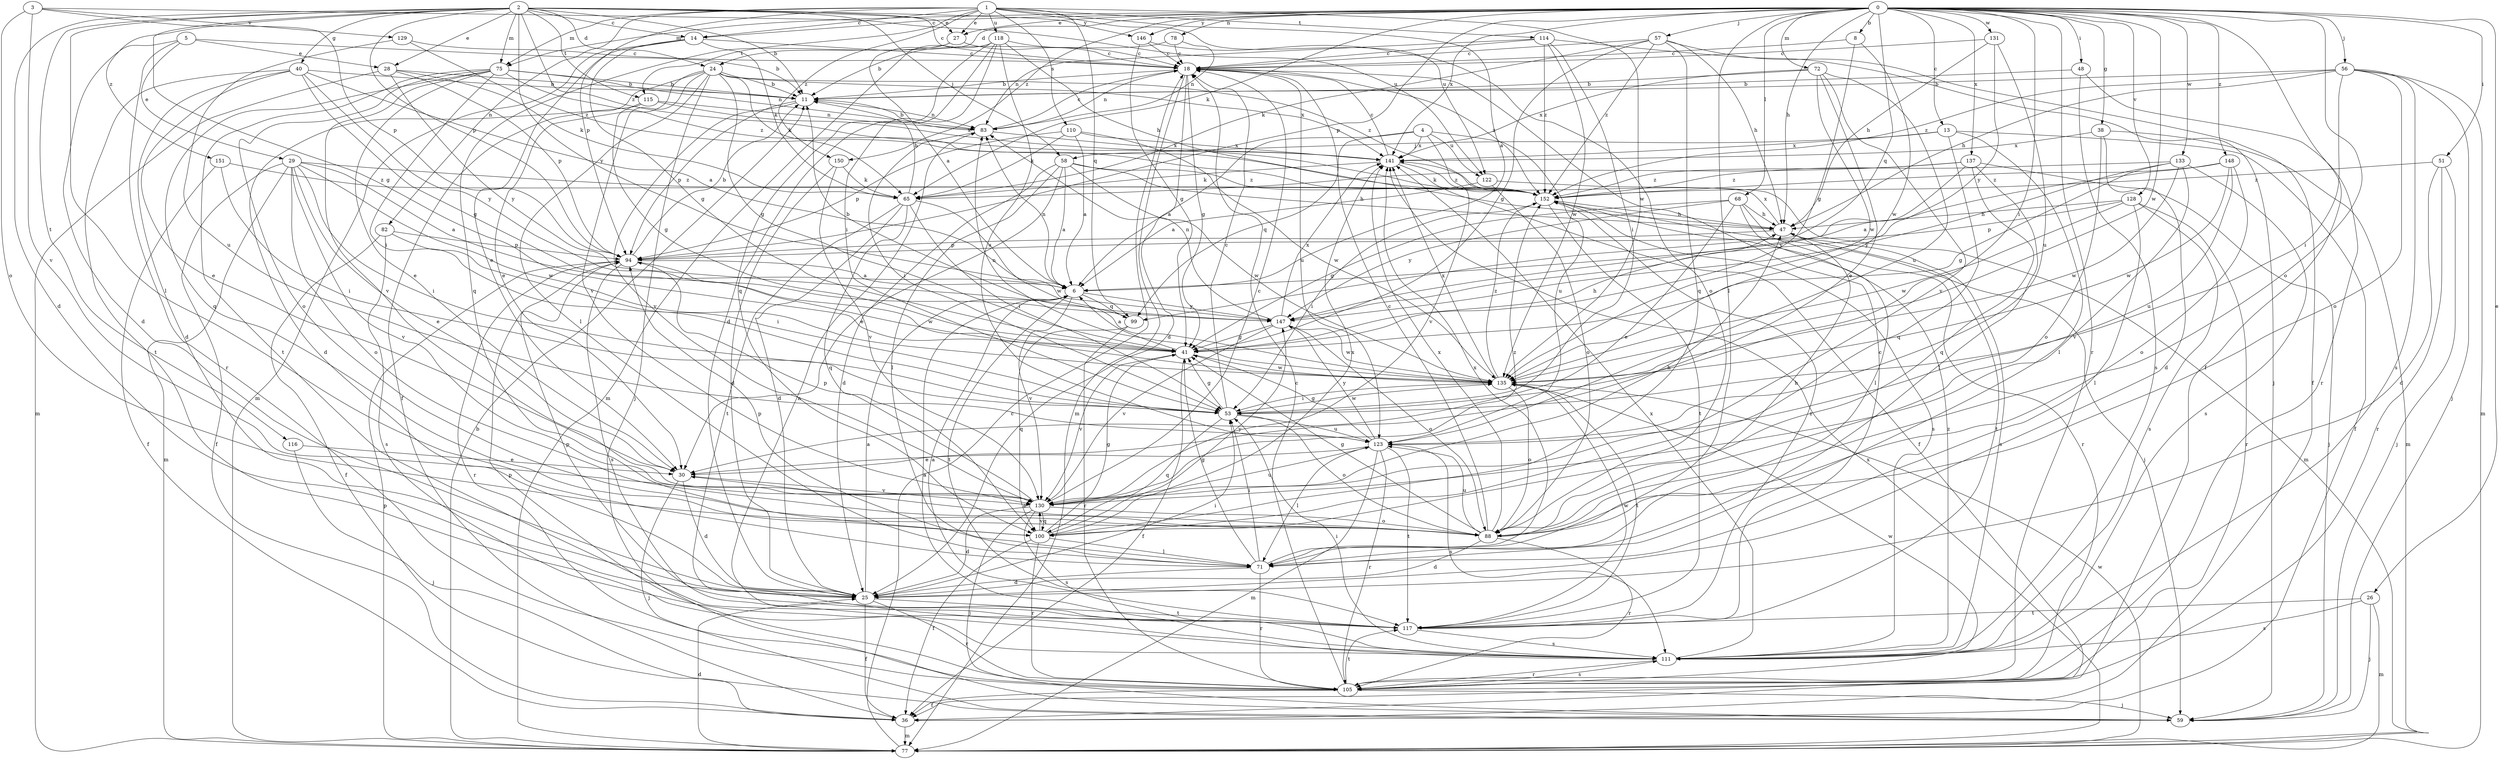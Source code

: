 strict digraph  {
0;
1;
2;
3;
4;
5;
6;
8;
11;
13;
14;
18;
24;
25;
26;
27;
28;
29;
30;
36;
38;
40;
41;
47;
48;
51;
53;
56;
57;
58;
59;
65;
68;
71;
72;
75;
77;
78;
82;
83;
88;
94;
99;
100;
105;
110;
111;
114;
115;
116;
117;
118;
122;
123;
128;
129;
130;
131;
133;
135;
137;
141;
146;
147;
148;
150;
151;
152;
0 -> 8  [label=b];
0 -> 13  [label=c];
0 -> 14  [label=c];
0 -> 24  [label=d];
0 -> 26  [label=e];
0 -> 27  [label=e];
0 -> 36  [label=f];
0 -> 38  [label=g];
0 -> 47  [label=h];
0 -> 48  [label=i];
0 -> 51  [label=i];
0 -> 53  [label=i];
0 -> 56  [label=j];
0 -> 57  [label=j];
0 -> 65  [label=k];
0 -> 68  [label=l];
0 -> 71  [label=l];
0 -> 72  [label=m];
0 -> 75  [label=m];
0 -> 78  [label=n];
0 -> 88  [label=o];
0 -> 94  [label=p];
0 -> 99  [label=q];
0 -> 105  [label=r];
0 -> 128  [label=v];
0 -> 131  [label=w];
0 -> 133  [label=w];
0 -> 135  [label=w];
0 -> 137  [label=x];
0 -> 141  [label=x];
0 -> 146  [label=y];
0 -> 148  [label=z];
0 -> 150  [label=z];
1 -> 6  [label=a];
1 -> 14  [label=c];
1 -> 27  [label=e];
1 -> 75  [label=m];
1 -> 82  [label=n];
1 -> 94  [label=p];
1 -> 99  [label=q];
1 -> 110  [label=s];
1 -> 114  [label=t];
1 -> 115  [label=t];
1 -> 118  [label=u];
1 -> 122  [label=u];
1 -> 135  [label=w];
1 -> 150  [label=z];
2 -> 11  [label=b];
2 -> 14  [label=c];
2 -> 18  [label=c];
2 -> 24  [label=d];
2 -> 25  [label=d];
2 -> 27  [label=e];
2 -> 28  [label=e];
2 -> 40  [label=g];
2 -> 41  [label=g];
2 -> 58  [label=j];
2 -> 71  [label=l];
2 -> 75  [label=m];
2 -> 94  [label=p];
2 -> 115  [label=t];
2 -> 116  [label=t];
2 -> 146  [label=y];
2 -> 147  [label=y];
2 -> 151  [label=z];
2 -> 152  [label=z];
3 -> 88  [label=o];
3 -> 94  [label=p];
3 -> 122  [label=u];
3 -> 129  [label=v];
3 -> 130  [label=v];
4 -> 6  [label=a];
4 -> 99  [label=q];
4 -> 122  [label=u];
4 -> 123  [label=u];
4 -> 130  [label=v];
4 -> 141  [label=x];
5 -> 11  [label=b];
5 -> 25  [label=d];
5 -> 28  [label=e];
5 -> 29  [label=e];
5 -> 105  [label=r];
6 -> 83  [label=n];
6 -> 99  [label=q];
6 -> 117  [label=t];
6 -> 130  [label=v];
6 -> 147  [label=y];
8 -> 18  [label=c];
8 -> 41  [label=g];
8 -> 135  [label=w];
11 -> 83  [label=n];
11 -> 94  [label=p];
11 -> 130  [label=v];
13 -> 36  [label=f];
13 -> 58  [label=j];
13 -> 71  [label=l];
13 -> 100  [label=q];
13 -> 141  [label=x];
14 -> 18  [label=c];
14 -> 30  [label=e];
14 -> 41  [label=g];
14 -> 65  [label=k];
14 -> 77  [label=m];
18 -> 11  [label=b];
18 -> 25  [label=d];
18 -> 41  [label=g];
18 -> 77  [label=m];
18 -> 83  [label=n];
18 -> 123  [label=u];
18 -> 152  [label=z];
24 -> 11  [label=b];
24 -> 30  [label=e];
24 -> 36  [label=f];
24 -> 41  [label=g];
24 -> 59  [label=j];
24 -> 65  [label=k];
24 -> 71  [label=l];
24 -> 130  [label=v];
24 -> 141  [label=x];
24 -> 152  [label=z];
25 -> 6  [label=a];
25 -> 36  [label=f];
25 -> 53  [label=i];
25 -> 105  [label=r];
25 -> 117  [label=t];
26 -> 59  [label=j];
26 -> 77  [label=m];
26 -> 111  [label=s];
26 -> 117  [label=t];
27 -> 6  [label=a];
27 -> 18  [label=c];
27 -> 100  [label=q];
28 -> 11  [label=b];
28 -> 65  [label=k];
28 -> 77  [label=m];
28 -> 94  [label=p];
28 -> 147  [label=y];
29 -> 6  [label=a];
29 -> 30  [label=e];
29 -> 36  [label=f];
29 -> 53  [label=i];
29 -> 77  [label=m];
29 -> 88  [label=o];
29 -> 130  [label=v];
29 -> 135  [label=w];
29 -> 152  [label=z];
30 -> 25  [label=d];
30 -> 59  [label=j];
30 -> 130  [label=v];
36 -> 77  [label=m];
38 -> 25  [label=d];
38 -> 77  [label=m];
38 -> 88  [label=o];
38 -> 141  [label=x];
40 -> 6  [label=a];
40 -> 11  [label=b];
40 -> 25  [label=d];
40 -> 30  [label=e];
40 -> 41  [label=g];
40 -> 117  [label=t];
40 -> 147  [label=y];
41 -> 6  [label=a];
41 -> 36  [label=f];
41 -> 47  [label=h];
41 -> 130  [label=v];
41 -> 135  [label=w];
47 -> 94  [label=p];
47 -> 111  [label=s];
47 -> 117  [label=t];
47 -> 141  [label=x];
48 -> 11  [label=b];
48 -> 105  [label=r];
48 -> 111  [label=s];
51 -> 25  [label=d];
51 -> 59  [label=j];
51 -> 105  [label=r];
51 -> 152  [label=z];
53 -> 18  [label=c];
53 -> 41  [label=g];
53 -> 88  [label=o];
53 -> 100  [label=q];
53 -> 123  [label=u];
53 -> 135  [label=w];
56 -> 11  [label=b];
56 -> 47  [label=h];
56 -> 53  [label=i];
56 -> 59  [label=j];
56 -> 77  [label=m];
56 -> 88  [label=o];
56 -> 111  [label=s];
56 -> 152  [label=z];
57 -> 18  [label=c];
57 -> 36  [label=f];
57 -> 41  [label=g];
57 -> 47  [label=h];
57 -> 65  [label=k];
57 -> 100  [label=q];
57 -> 152  [label=z];
58 -> 6  [label=a];
58 -> 25  [label=d];
58 -> 30  [label=e];
58 -> 47  [label=h];
58 -> 71  [label=l];
58 -> 135  [label=w];
58 -> 152  [label=z];
65 -> 11  [label=b];
65 -> 25  [label=d];
65 -> 53  [label=i];
65 -> 100  [label=q];
65 -> 117  [label=t];
65 -> 135  [label=w];
68 -> 30  [label=e];
68 -> 41  [label=g];
68 -> 47  [label=h];
68 -> 71  [label=l];
68 -> 105  [label=r];
68 -> 147  [label=y];
71 -> 25  [label=d];
71 -> 41  [label=g];
71 -> 53  [label=i];
71 -> 94  [label=p];
71 -> 105  [label=r];
71 -> 141  [label=x];
72 -> 11  [label=b];
72 -> 30  [label=e];
72 -> 123  [label=u];
72 -> 130  [label=v];
72 -> 135  [label=w];
72 -> 141  [label=x];
75 -> 11  [label=b];
75 -> 30  [label=e];
75 -> 53  [label=i];
75 -> 83  [label=n];
75 -> 88  [label=o];
75 -> 100  [label=q];
75 -> 117  [label=t];
75 -> 130  [label=v];
75 -> 152  [label=z];
77 -> 11  [label=b];
77 -> 18  [label=c];
77 -> 25  [label=d];
77 -> 94  [label=p];
77 -> 135  [label=w];
77 -> 141  [label=x];
78 -> 11  [label=b];
78 -> 18  [label=c];
78 -> 83  [label=n];
82 -> 36  [label=f];
82 -> 53  [label=i];
82 -> 94  [label=p];
82 -> 111  [label=s];
83 -> 11  [label=b];
83 -> 18  [label=c];
83 -> 53  [label=i];
83 -> 141  [label=x];
88 -> 18  [label=c];
88 -> 25  [label=d];
88 -> 30  [label=e];
88 -> 41  [label=g];
88 -> 47  [label=h];
88 -> 105  [label=r];
88 -> 123  [label=u];
88 -> 141  [label=x];
94 -> 6  [label=a];
94 -> 11  [label=b];
94 -> 105  [label=r];
94 -> 111  [label=s];
94 -> 135  [label=w];
99 -> 11  [label=b];
99 -> 100  [label=q];
99 -> 105  [label=r];
100 -> 36  [label=f];
100 -> 41  [label=g];
100 -> 71  [label=l];
100 -> 105  [label=r];
100 -> 130  [label=v];
100 -> 141  [label=x];
100 -> 147  [label=y];
105 -> 18  [label=c];
105 -> 36  [label=f];
105 -> 59  [label=j];
105 -> 94  [label=p];
105 -> 111  [label=s];
105 -> 117  [label=t];
105 -> 135  [label=w];
110 -> 6  [label=a];
110 -> 65  [label=k];
110 -> 94  [label=p];
110 -> 135  [label=w];
110 -> 141  [label=x];
111 -> 6  [label=a];
111 -> 53  [label=i];
111 -> 83  [label=n];
111 -> 105  [label=r];
111 -> 141  [label=x];
111 -> 152  [label=z];
114 -> 18  [label=c];
114 -> 53  [label=i];
114 -> 59  [label=j];
114 -> 83  [label=n];
114 -> 135  [label=w];
114 -> 152  [label=z];
115 -> 25  [label=d];
115 -> 41  [label=g];
115 -> 83  [label=n];
115 -> 141  [label=x];
116 -> 30  [label=e];
116 -> 59  [label=j];
117 -> 6  [label=a];
117 -> 18  [label=c];
117 -> 94  [label=p];
117 -> 111  [label=s];
117 -> 135  [label=w];
117 -> 152  [label=z];
118 -> 18  [label=c];
118 -> 25  [label=d];
118 -> 47  [label=h];
118 -> 53  [label=i];
118 -> 77  [label=m];
118 -> 100  [label=q];
118 -> 123  [label=u];
122 -> 6  [label=a];
122 -> 77  [label=m];
122 -> 88  [label=o];
123 -> 30  [label=e];
123 -> 41  [label=g];
123 -> 71  [label=l];
123 -> 77  [label=m];
123 -> 105  [label=r];
123 -> 111  [label=s];
123 -> 117  [label=t];
123 -> 147  [label=y];
128 -> 47  [label=h];
128 -> 71  [label=l];
128 -> 94  [label=p];
128 -> 105  [label=r];
128 -> 111  [label=s];
128 -> 135  [label=w];
129 -> 18  [label=c];
129 -> 123  [label=u];
129 -> 152  [label=z];
130 -> 18  [label=c];
130 -> 25  [label=d];
130 -> 47  [label=h];
130 -> 59  [label=j];
130 -> 88  [label=o];
130 -> 94  [label=p];
130 -> 100  [label=q];
130 -> 111  [label=s];
130 -> 123  [label=u];
130 -> 152  [label=z];
131 -> 18  [label=c];
131 -> 47  [label=h];
131 -> 123  [label=u];
131 -> 147  [label=y];
133 -> 41  [label=g];
133 -> 111  [label=s];
133 -> 130  [label=v];
133 -> 135  [label=w];
133 -> 147  [label=y];
133 -> 152  [label=z];
135 -> 53  [label=i];
135 -> 83  [label=n];
135 -> 88  [label=o];
135 -> 117  [label=t];
135 -> 141  [label=x];
135 -> 152  [label=z];
137 -> 59  [label=j];
137 -> 65  [label=k];
137 -> 71  [label=l];
137 -> 100  [label=q];
137 -> 147  [label=y];
137 -> 152  [label=z];
141 -> 18  [label=c];
141 -> 36  [label=f];
141 -> 65  [label=k];
141 -> 152  [label=z];
146 -> 18  [label=c];
146 -> 41  [label=g];
146 -> 88  [label=o];
147 -> 41  [label=g];
147 -> 83  [label=n];
147 -> 88  [label=o];
147 -> 130  [label=v];
147 -> 135  [label=w];
147 -> 141  [label=x];
148 -> 6  [label=a];
148 -> 88  [label=o];
148 -> 123  [label=u];
148 -> 135  [label=w];
148 -> 152  [label=z];
150 -> 25  [label=d];
150 -> 65  [label=k];
150 -> 130  [label=v];
151 -> 36  [label=f];
151 -> 53  [label=i];
151 -> 152  [label=z];
152 -> 47  [label=h];
152 -> 53  [label=i];
152 -> 59  [label=j];
152 -> 111  [label=s];
152 -> 117  [label=t];
}
